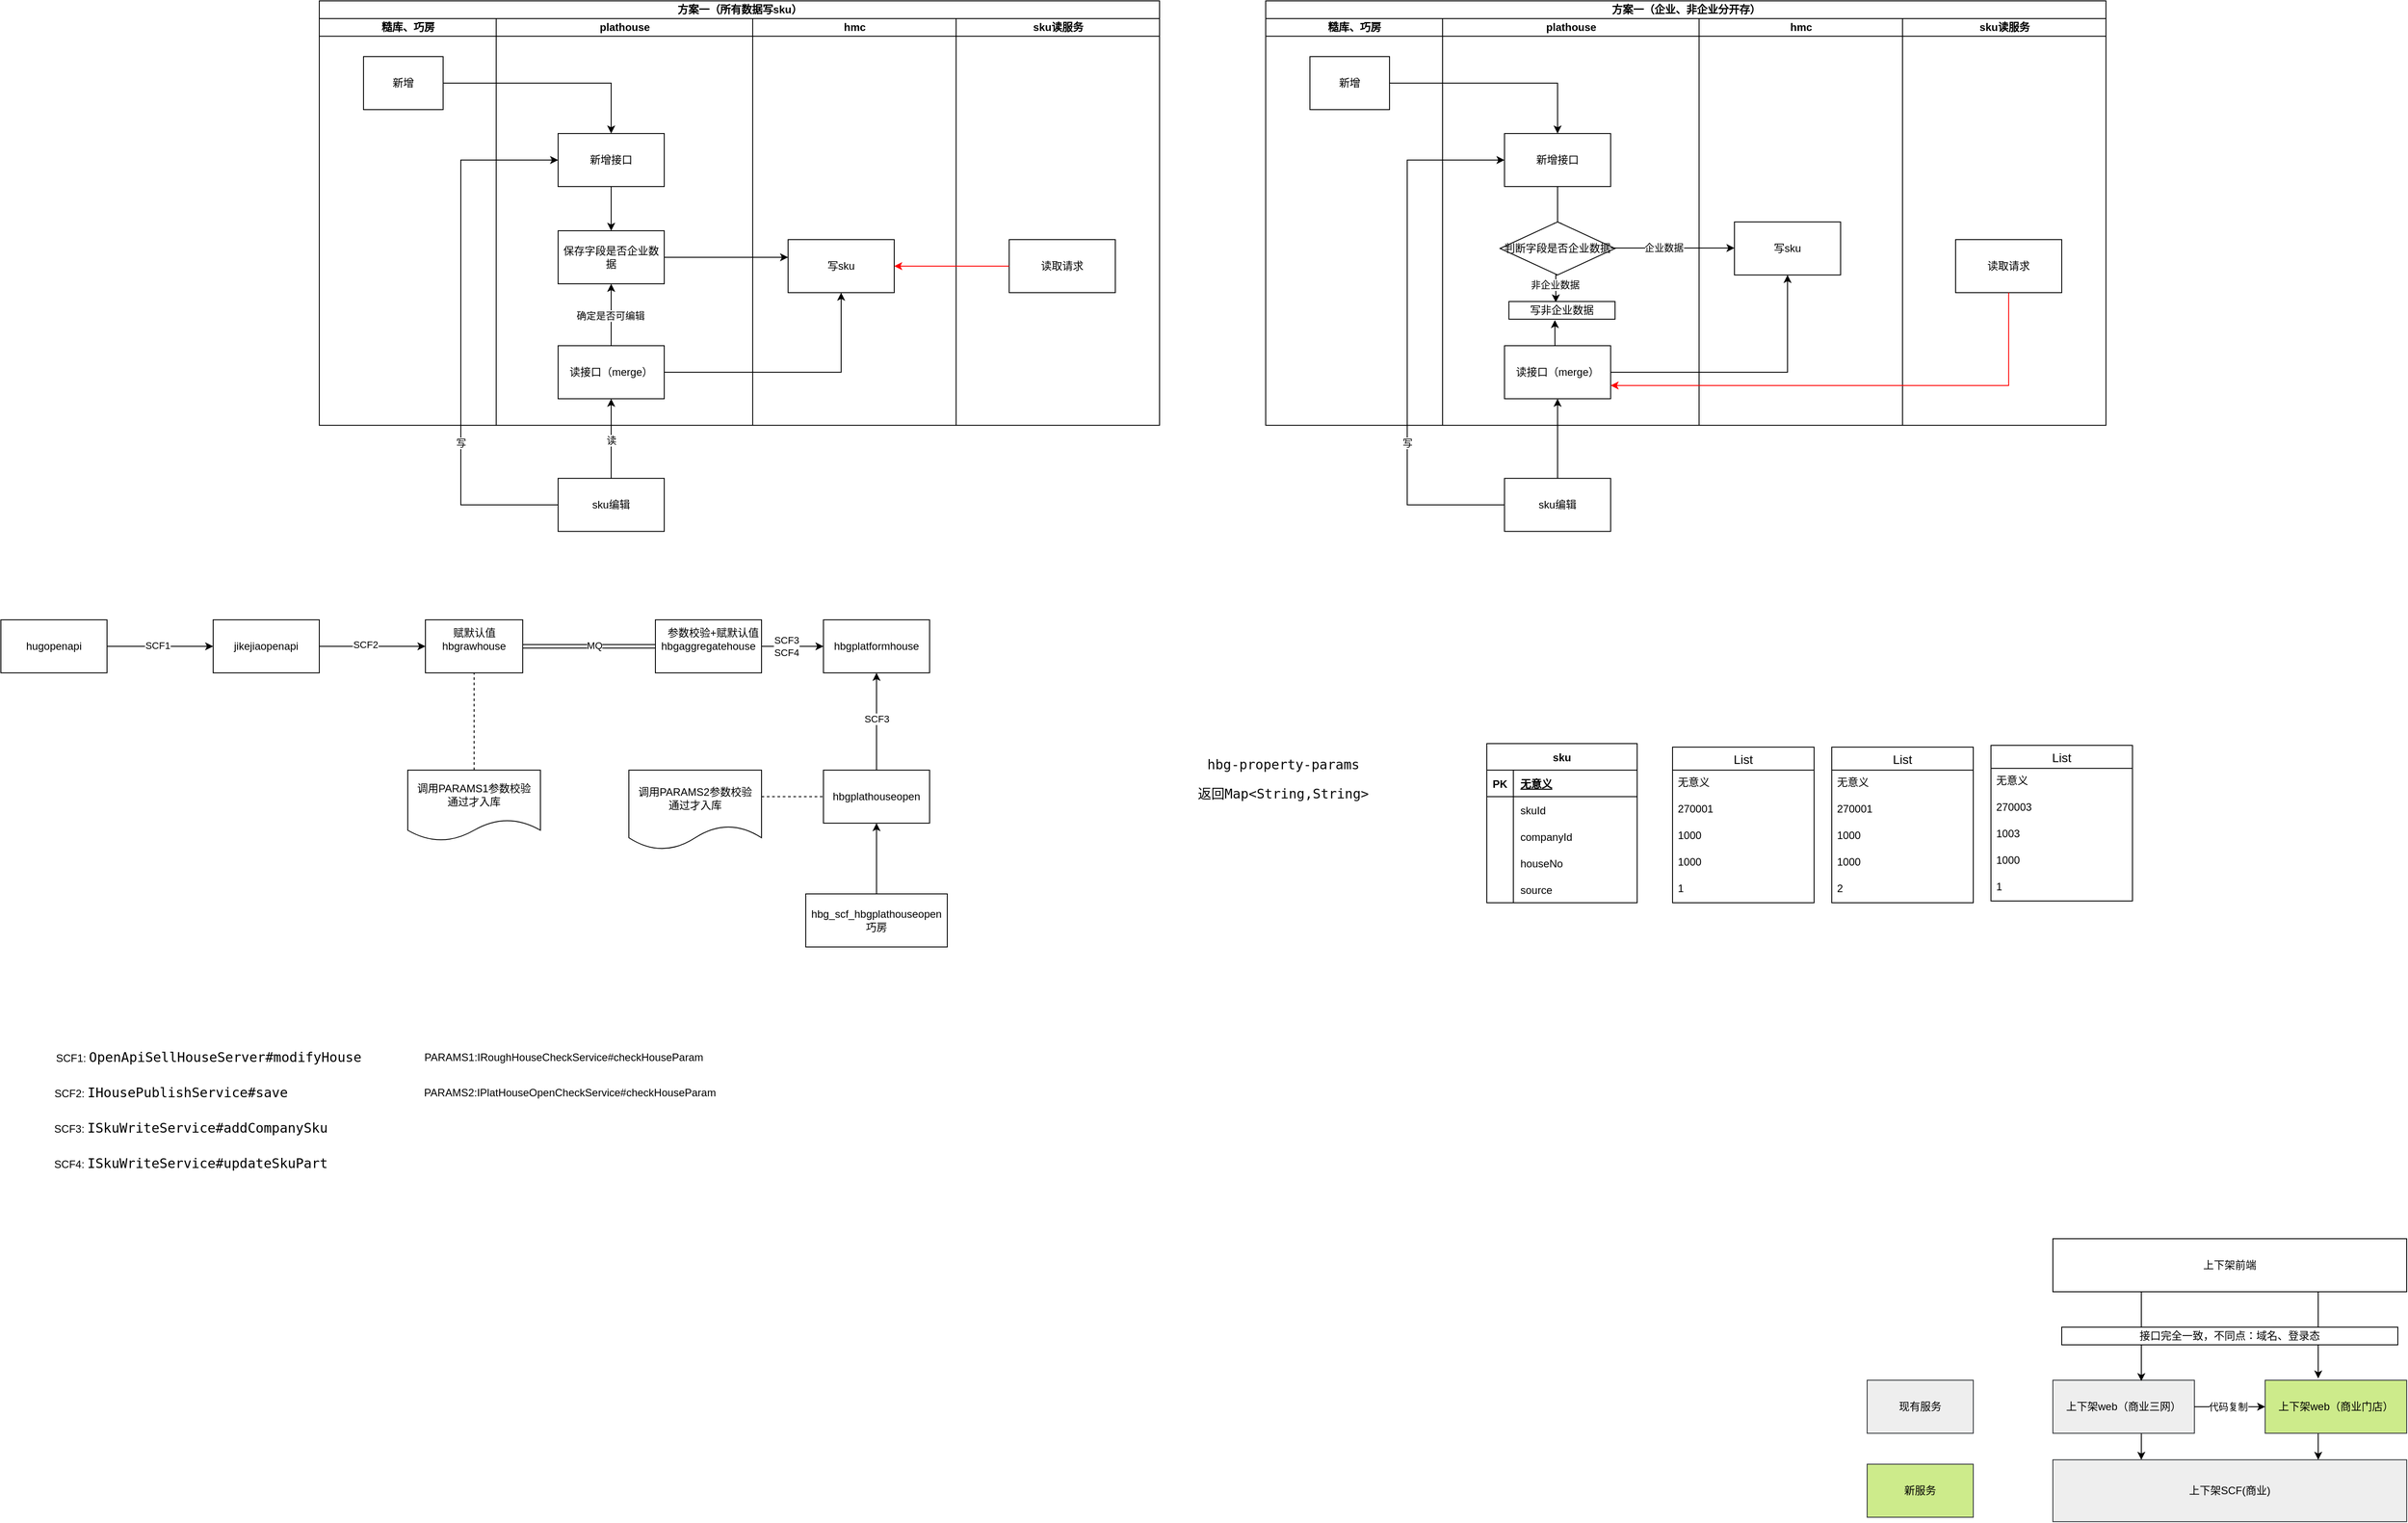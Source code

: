 <mxfile version="20.5.3" type="github">
  <diagram id="P7JamYWp7NVOv1stkI_S" name="Page-1">
    <mxGraphModel dx="1100" dy="699" grid="1" gridSize="10" guides="1" tooltips="1" connect="1" arrows="1" fold="1" page="1" pageScale="1" pageWidth="827" pageHeight="1169" math="0" shadow="0">
      <root>
        <mxCell id="0" />
        <mxCell id="1" parent="0" />
        <mxCell id="owkmpuubnjTbK1H9jRby-1" value="hbgrawhouse" style="rounded=0;whiteSpace=wrap;html=1;" vertex="1" parent="1">
          <mxGeometry x="510" y="760" width="110" height="60" as="geometry" />
        </mxCell>
        <mxCell id="owkmpuubnjTbK1H9jRby-22" value="sku" style="shape=table;startSize=30;container=1;collapsible=1;childLayout=tableLayout;fixedRows=1;rowLines=0;fontStyle=1;align=center;resizeLast=1;fontColor=#000000;" vertex="1" parent="1">
          <mxGeometry x="1710" y="900" width="170" height="180" as="geometry">
            <mxRectangle x="740" y="30" width="70" height="30" as="alternateBounds" />
          </mxGeometry>
        </mxCell>
        <mxCell id="owkmpuubnjTbK1H9jRby-23" value="" style="shape=tableRow;horizontal=0;startSize=0;swimlaneHead=0;swimlaneBody=0;fillColor=none;collapsible=0;dropTarget=0;points=[[0,0.5],[1,0.5]];portConstraint=eastwest;top=0;left=0;right=0;bottom=1;fontColor=#000000;" vertex="1" parent="owkmpuubnjTbK1H9jRby-22">
          <mxGeometry y="30" width="170" height="30" as="geometry" />
        </mxCell>
        <mxCell id="owkmpuubnjTbK1H9jRby-24" value="PK" style="shape=partialRectangle;connectable=0;fillColor=none;top=0;left=0;bottom=0;right=0;fontStyle=1;overflow=hidden;fontColor=#000000;" vertex="1" parent="owkmpuubnjTbK1H9jRby-23">
          <mxGeometry width="30" height="30" as="geometry">
            <mxRectangle width="30" height="30" as="alternateBounds" />
          </mxGeometry>
        </mxCell>
        <mxCell id="owkmpuubnjTbK1H9jRby-25" value="无意义" style="shape=partialRectangle;connectable=0;fillColor=none;top=0;left=0;bottom=0;right=0;align=left;spacingLeft=6;fontStyle=5;overflow=hidden;fontColor=#000000;" vertex="1" parent="owkmpuubnjTbK1H9jRby-23">
          <mxGeometry x="30" width="140" height="30" as="geometry">
            <mxRectangle width="140" height="30" as="alternateBounds" />
          </mxGeometry>
        </mxCell>
        <mxCell id="owkmpuubnjTbK1H9jRby-55" value="" style="shape=tableRow;horizontal=0;startSize=0;swimlaneHead=0;swimlaneBody=0;fillColor=none;collapsible=0;dropTarget=0;points=[[0,0.5],[1,0.5]];portConstraint=eastwest;top=0;left=0;right=0;bottom=0;fontColor=#000000;" vertex="1" parent="owkmpuubnjTbK1H9jRby-22">
          <mxGeometry y="60" width="170" height="30" as="geometry" />
        </mxCell>
        <mxCell id="owkmpuubnjTbK1H9jRby-56" value="" style="shape=partialRectangle;connectable=0;fillColor=none;top=0;left=0;bottom=0;right=0;editable=1;overflow=hidden;fontColor=#000000;" vertex="1" parent="owkmpuubnjTbK1H9jRby-55">
          <mxGeometry width="30" height="30" as="geometry">
            <mxRectangle width="30" height="30" as="alternateBounds" />
          </mxGeometry>
        </mxCell>
        <mxCell id="owkmpuubnjTbK1H9jRby-57" value="skuId" style="shape=partialRectangle;connectable=0;fillColor=none;top=0;left=0;bottom=0;right=0;align=left;spacingLeft=6;overflow=hidden;fontColor=#000000;" vertex="1" parent="owkmpuubnjTbK1H9jRby-55">
          <mxGeometry x="30" width="140" height="30" as="geometry">
            <mxRectangle width="140" height="30" as="alternateBounds" />
          </mxGeometry>
        </mxCell>
        <mxCell id="owkmpuubnjTbK1H9jRby-26" value="" style="shape=tableRow;horizontal=0;startSize=0;swimlaneHead=0;swimlaneBody=0;fillColor=none;collapsible=0;dropTarget=0;points=[[0,0.5],[1,0.5]];portConstraint=eastwest;top=0;left=0;right=0;bottom=0;fontColor=#000000;" vertex="1" parent="owkmpuubnjTbK1H9jRby-22">
          <mxGeometry y="90" width="170" height="30" as="geometry" />
        </mxCell>
        <mxCell id="owkmpuubnjTbK1H9jRby-27" value="" style="shape=partialRectangle;connectable=0;fillColor=none;top=0;left=0;bottom=0;right=0;editable=1;overflow=hidden;fontColor=#000000;" vertex="1" parent="owkmpuubnjTbK1H9jRby-26">
          <mxGeometry width="30" height="30" as="geometry">
            <mxRectangle width="30" height="30" as="alternateBounds" />
          </mxGeometry>
        </mxCell>
        <mxCell id="owkmpuubnjTbK1H9jRby-28" value="companyId" style="shape=partialRectangle;connectable=0;fillColor=none;top=0;left=0;bottom=0;right=0;align=left;spacingLeft=6;overflow=hidden;fontColor=#000000;" vertex="1" parent="owkmpuubnjTbK1H9jRby-26">
          <mxGeometry x="30" width="140" height="30" as="geometry">
            <mxRectangle width="140" height="30" as="alternateBounds" />
          </mxGeometry>
        </mxCell>
        <mxCell id="owkmpuubnjTbK1H9jRby-29" value="" style="shape=tableRow;horizontal=0;startSize=0;swimlaneHead=0;swimlaneBody=0;fillColor=none;collapsible=0;dropTarget=0;points=[[0,0.5],[1,0.5]];portConstraint=eastwest;top=0;left=0;right=0;bottom=0;fontColor=#000000;" vertex="1" parent="owkmpuubnjTbK1H9jRby-22">
          <mxGeometry y="120" width="170" height="30" as="geometry" />
        </mxCell>
        <mxCell id="owkmpuubnjTbK1H9jRby-30" value="" style="shape=partialRectangle;connectable=0;fillColor=none;top=0;left=0;bottom=0;right=0;editable=1;overflow=hidden;fontColor=#000000;" vertex="1" parent="owkmpuubnjTbK1H9jRby-29">
          <mxGeometry width="30" height="30" as="geometry">
            <mxRectangle width="30" height="30" as="alternateBounds" />
          </mxGeometry>
        </mxCell>
        <mxCell id="owkmpuubnjTbK1H9jRby-31" value="houseNo" style="shape=partialRectangle;connectable=0;fillColor=none;top=0;left=0;bottom=0;right=0;align=left;spacingLeft=6;overflow=hidden;fontColor=#000000;" vertex="1" parent="owkmpuubnjTbK1H9jRby-29">
          <mxGeometry x="30" width="140" height="30" as="geometry">
            <mxRectangle width="140" height="30" as="alternateBounds" />
          </mxGeometry>
        </mxCell>
        <mxCell id="owkmpuubnjTbK1H9jRby-32" value="" style="shape=tableRow;horizontal=0;startSize=0;swimlaneHead=0;swimlaneBody=0;fillColor=none;collapsible=0;dropTarget=0;points=[[0,0.5],[1,0.5]];portConstraint=eastwest;top=0;left=0;right=0;bottom=0;fontColor=#000000;" vertex="1" parent="owkmpuubnjTbK1H9jRby-22">
          <mxGeometry y="150" width="170" height="30" as="geometry" />
        </mxCell>
        <mxCell id="owkmpuubnjTbK1H9jRby-33" value="" style="shape=partialRectangle;connectable=0;fillColor=none;top=0;left=0;bottom=0;right=0;editable=1;overflow=hidden;fontColor=#000000;" vertex="1" parent="owkmpuubnjTbK1H9jRby-32">
          <mxGeometry width="30" height="30" as="geometry">
            <mxRectangle width="30" height="30" as="alternateBounds" />
          </mxGeometry>
        </mxCell>
        <mxCell id="owkmpuubnjTbK1H9jRby-34" value="source" style="shape=partialRectangle;connectable=0;fillColor=none;top=0;left=0;bottom=0;right=0;align=left;spacingLeft=6;overflow=hidden;fontColor=#000000;" vertex="1" parent="owkmpuubnjTbK1H9jRby-32">
          <mxGeometry x="30" width="140" height="30" as="geometry">
            <mxRectangle width="140" height="30" as="alternateBounds" />
          </mxGeometry>
        </mxCell>
        <mxCell id="owkmpuubnjTbK1H9jRby-35" value="List" style="swimlane;fontStyle=0;childLayout=stackLayout;horizontal=1;startSize=26;horizontalStack=0;resizeParent=1;resizeParentMax=0;resizeLast=0;collapsible=1;marginBottom=0;align=center;fontSize=14;fontColor=#000000;" vertex="1" parent="1">
          <mxGeometry x="1920" y="904" width="160" height="176" as="geometry" />
        </mxCell>
        <mxCell id="owkmpuubnjTbK1H9jRby-58" value="无意义" style="text;strokeColor=none;fillColor=none;spacingLeft=4;spacingRight=4;overflow=hidden;rotatable=0;points=[[0,0.5],[1,0.5]];portConstraint=eastwest;fontSize=12;fontColor=#000000;" vertex="1" parent="owkmpuubnjTbK1H9jRby-35">
          <mxGeometry y="26" width="160" height="30" as="geometry" />
        </mxCell>
        <mxCell id="owkmpuubnjTbK1H9jRby-36" value="270001" style="text;strokeColor=none;fillColor=none;spacingLeft=4;spacingRight=4;overflow=hidden;rotatable=0;points=[[0,0.5],[1,0.5]];portConstraint=eastwest;fontSize=12;fontColor=#000000;" vertex="1" parent="owkmpuubnjTbK1H9jRby-35">
          <mxGeometry y="56" width="160" height="30" as="geometry" />
        </mxCell>
        <mxCell id="owkmpuubnjTbK1H9jRby-37" value="1000" style="text;strokeColor=none;fillColor=none;spacingLeft=4;spacingRight=4;overflow=hidden;rotatable=0;points=[[0,0.5],[1,0.5]];portConstraint=eastwest;fontSize=12;fontColor=#000000;" vertex="1" parent="owkmpuubnjTbK1H9jRby-35">
          <mxGeometry y="86" width="160" height="30" as="geometry" />
        </mxCell>
        <mxCell id="owkmpuubnjTbK1H9jRby-38" value="1000" style="text;strokeColor=none;fillColor=none;spacingLeft=4;spacingRight=4;overflow=hidden;rotatable=0;points=[[0,0.5],[1,0.5]];portConstraint=eastwest;fontSize=12;fontColor=#000000;" vertex="1" parent="owkmpuubnjTbK1H9jRby-35">
          <mxGeometry y="116" width="160" height="30" as="geometry" />
        </mxCell>
        <mxCell id="owkmpuubnjTbK1H9jRby-45" value="1" style="text;strokeColor=none;fillColor=none;spacingLeft=4;spacingRight=4;overflow=hidden;rotatable=0;points=[[0,0.5],[1,0.5]];portConstraint=eastwest;fontSize=12;fontColor=#000000;" vertex="1" parent="owkmpuubnjTbK1H9jRby-35">
          <mxGeometry y="146" width="160" height="30" as="geometry" />
        </mxCell>
        <mxCell id="owkmpuubnjTbK1H9jRby-39" value="List" style="swimlane;fontStyle=0;childLayout=stackLayout;horizontal=1;startSize=26;horizontalStack=0;resizeParent=1;resizeParentMax=0;resizeLast=0;collapsible=1;marginBottom=0;align=center;fontSize=14;fontColor=#000000;" vertex="1" parent="1">
          <mxGeometry x="2100" y="904" width="160" height="176" as="geometry" />
        </mxCell>
        <mxCell id="owkmpuubnjTbK1H9jRby-59" value="无意义" style="text;strokeColor=none;fillColor=none;spacingLeft=4;spacingRight=4;overflow=hidden;rotatable=0;points=[[0,0.5],[1,0.5]];portConstraint=eastwest;fontSize=12;fontColor=#000000;" vertex="1" parent="owkmpuubnjTbK1H9jRby-39">
          <mxGeometry y="26" width="160" height="30" as="geometry" />
        </mxCell>
        <mxCell id="owkmpuubnjTbK1H9jRby-40" value="270001" style="text;strokeColor=none;fillColor=none;spacingLeft=4;spacingRight=4;overflow=hidden;rotatable=0;points=[[0,0.5],[1,0.5]];portConstraint=eastwest;fontSize=12;fontColor=#000000;" vertex="1" parent="owkmpuubnjTbK1H9jRby-39">
          <mxGeometry y="56" width="160" height="30" as="geometry" />
        </mxCell>
        <mxCell id="owkmpuubnjTbK1H9jRby-41" value="1000" style="text;strokeColor=none;fillColor=none;spacingLeft=4;spacingRight=4;overflow=hidden;rotatable=0;points=[[0,0.5],[1,0.5]];portConstraint=eastwest;fontSize=12;fontColor=#000000;" vertex="1" parent="owkmpuubnjTbK1H9jRby-39">
          <mxGeometry y="86" width="160" height="30" as="geometry" />
        </mxCell>
        <mxCell id="owkmpuubnjTbK1H9jRby-42" value="1000" style="text;strokeColor=none;fillColor=none;spacingLeft=4;spacingRight=4;overflow=hidden;rotatable=0;points=[[0,0.5],[1,0.5]];portConstraint=eastwest;fontSize=12;fontColor=#000000;" vertex="1" parent="owkmpuubnjTbK1H9jRby-39">
          <mxGeometry y="116" width="160" height="30" as="geometry" />
        </mxCell>
        <mxCell id="owkmpuubnjTbK1H9jRby-46" value="2" style="text;strokeColor=none;fillColor=none;spacingLeft=4;spacingRight=4;overflow=hidden;rotatable=0;points=[[0,0.5],[1,0.5]];portConstraint=eastwest;fontSize=12;fontColor=#000000;" vertex="1" parent="owkmpuubnjTbK1H9jRby-39">
          <mxGeometry y="146" width="160" height="30" as="geometry" />
        </mxCell>
        <mxCell id="owkmpuubnjTbK1H9jRby-47" value="List" style="swimlane;fontStyle=0;childLayout=stackLayout;horizontal=1;startSize=26;horizontalStack=0;resizeParent=1;resizeParentMax=0;resizeLast=0;collapsible=1;marginBottom=0;align=center;fontSize=14;fontColor=#000000;" vertex="1" parent="1">
          <mxGeometry x="2280" y="902" width="160" height="176" as="geometry" />
        </mxCell>
        <mxCell id="owkmpuubnjTbK1H9jRby-60" value="无意义" style="text;strokeColor=none;fillColor=none;spacingLeft=4;spacingRight=4;overflow=hidden;rotatable=0;points=[[0,0.5],[1,0.5]];portConstraint=eastwest;fontSize=12;fontColor=#000000;" vertex="1" parent="owkmpuubnjTbK1H9jRby-47">
          <mxGeometry y="26" width="160" height="30" as="geometry" />
        </mxCell>
        <mxCell id="owkmpuubnjTbK1H9jRby-48" value="270003" style="text;strokeColor=none;fillColor=none;spacingLeft=4;spacingRight=4;overflow=hidden;rotatable=0;points=[[0,0.5],[1,0.5]];portConstraint=eastwest;fontSize=12;fontColor=#000000;" vertex="1" parent="owkmpuubnjTbK1H9jRby-47">
          <mxGeometry y="56" width="160" height="30" as="geometry" />
        </mxCell>
        <mxCell id="owkmpuubnjTbK1H9jRby-49" value="1003" style="text;strokeColor=none;fillColor=none;spacingLeft=4;spacingRight=4;overflow=hidden;rotatable=0;points=[[0,0.5],[1,0.5]];portConstraint=eastwest;fontSize=12;fontColor=#000000;" vertex="1" parent="owkmpuubnjTbK1H9jRby-47">
          <mxGeometry y="86" width="160" height="30" as="geometry" />
        </mxCell>
        <mxCell id="owkmpuubnjTbK1H9jRby-50" value="1000" style="text;strokeColor=none;fillColor=none;spacingLeft=4;spacingRight=4;overflow=hidden;rotatable=0;points=[[0,0.5],[1,0.5]];portConstraint=eastwest;fontSize=12;fontColor=#000000;" vertex="1" parent="owkmpuubnjTbK1H9jRby-47">
          <mxGeometry y="116" width="160" height="30" as="geometry" />
        </mxCell>
        <mxCell id="owkmpuubnjTbK1H9jRby-51" value="1" style="text;strokeColor=none;fillColor=none;spacingLeft=4;spacingRight=4;overflow=hidden;rotatable=0;points=[[0,0.5],[1,0.5]];portConstraint=eastwest;fontSize=12;fontColor=#000000;" vertex="1" parent="owkmpuubnjTbK1H9jRby-47">
          <mxGeometry y="146" width="160" height="30" as="geometry" />
        </mxCell>
        <mxCell id="owkmpuubnjTbK1H9jRby-66" value="&lt;pre style=&quot;background-color:#ffffff;color:#080808;font-family:&#39;JetBrains Mono&#39;,monospace;font-size:11.3pt;&quot;&gt;hbg-property-params&lt;/pre&gt;&lt;pre style=&quot;background-color:#ffffff;color:#080808;font-family:&#39;JetBrains Mono&#39;,monospace;font-size:11.3pt;&quot;&gt;返回Map&amp;lt;String,String&amp;gt;&lt;/pre&gt;" style="text;html=1;strokeColor=none;fillColor=none;align=center;verticalAlign=middle;whiteSpace=wrap;rounded=0;fontColor=#000000;" vertex="1" parent="1">
          <mxGeometry x="1330" y="790" width="300" height="300" as="geometry" />
        </mxCell>
        <mxCell id="owkmpuubnjTbK1H9jRby-71" value="SCF1: &lt;font face=&quot;JetBrains Mono, monospace&quot;&gt;&lt;span style=&quot;font-size: 15.067px;&quot;&gt;OpenApiSellHouseServer#modifyHouse&lt;/span&gt;&lt;/font&gt;" style="text;html=1;strokeColor=none;fillColor=none;align=center;verticalAlign=middle;whiteSpace=wrap;rounded=0;fontColor=#000000;" vertex="1" parent="1">
          <mxGeometry x="80" y="1240" width="370" height="30" as="geometry" />
        </mxCell>
        <mxCell id="owkmpuubnjTbK1H9jRby-74" style="edgeStyle=orthogonalEdgeStyle;rounded=0;orthogonalLoop=1;jettySize=auto;html=1;entryX=0;entryY=0.5;entryDx=0;entryDy=0;fontColor=#000000;" edge="1" parent="1" source="owkmpuubnjTbK1H9jRby-72" target="owkmpuubnjTbK1H9jRby-73">
          <mxGeometry relative="1" as="geometry" />
        </mxCell>
        <mxCell id="owkmpuubnjTbK1H9jRby-76" value="SCF1" style="edgeLabel;html=1;align=center;verticalAlign=middle;resizable=0;points=[];fontColor=#000000;" vertex="1" connectable="0" parent="owkmpuubnjTbK1H9jRby-74">
          <mxGeometry x="-0.05" y="1" relative="1" as="geometry">
            <mxPoint as="offset" />
          </mxGeometry>
        </mxCell>
        <mxCell id="owkmpuubnjTbK1H9jRby-72" value="&lt;div style=&quot;text-align: left;&quot;&gt;hugopenapi&lt;br&gt;&lt;/div&gt;" style="rounded=0;whiteSpace=wrap;html=1;fontColor=#000000;" vertex="1" parent="1">
          <mxGeometry x="30" y="760" width="120" height="60" as="geometry" />
        </mxCell>
        <mxCell id="owkmpuubnjTbK1H9jRby-75" style="edgeStyle=orthogonalEdgeStyle;rounded=0;orthogonalLoop=1;jettySize=auto;html=1;fontColor=#000000;" edge="1" parent="1" source="owkmpuubnjTbK1H9jRby-73" target="owkmpuubnjTbK1H9jRby-1">
          <mxGeometry relative="1" as="geometry" />
        </mxCell>
        <mxCell id="owkmpuubnjTbK1H9jRby-77" value="SCF2" style="edgeLabel;html=1;align=center;verticalAlign=middle;resizable=0;points=[];fontColor=#000000;" vertex="1" connectable="0" parent="owkmpuubnjTbK1H9jRby-75">
          <mxGeometry x="-0.133" y="2" relative="1" as="geometry">
            <mxPoint as="offset" />
          </mxGeometry>
        </mxCell>
        <mxCell id="owkmpuubnjTbK1H9jRby-73" value="jikejiaopenapi" style="rounded=0;whiteSpace=wrap;html=1;fontColor=#000000;" vertex="1" parent="1">
          <mxGeometry x="270" y="760" width="120" height="60" as="geometry" />
        </mxCell>
        <mxCell id="owkmpuubnjTbK1H9jRby-78" value="SCF2:&amp;nbsp;&lt;span style=&quot;background-color: rgb(255, 255, 255); font-family: &amp;quot;JetBrains Mono&amp;quot;, monospace; font-size: 11.3pt;&quot;&gt;IHousePublishService#&lt;/span&gt;&lt;font face=&quot;JetBrains Mono, monospace&quot;&gt;&lt;span style=&quot;font-size: 15.067px;&quot;&gt;save&lt;/span&gt;&lt;/font&gt;" style="text;html=1;strokeColor=none;fillColor=none;align=center;verticalAlign=middle;whiteSpace=wrap;rounded=0;fontColor=#000000;" vertex="1" parent="1">
          <mxGeometry x="60" y="1280" width="325" height="30" as="geometry" />
        </mxCell>
        <mxCell id="owkmpuubnjTbK1H9jRby-79" value="hbgplatformhouse" style="rounded=0;whiteSpace=wrap;html=1;fontColor=#000000;" vertex="1" parent="1">
          <mxGeometry x="960" y="760" width="120" height="60" as="geometry" />
        </mxCell>
        <mxCell id="owkmpuubnjTbK1H9jRby-89" style="edgeStyle=orthogonalEdgeStyle;rounded=0;orthogonalLoop=1;jettySize=auto;html=1;entryX=0;entryY=0.5;entryDx=0;entryDy=0;fontColor=#000000;" edge="1" parent="1" source="owkmpuubnjTbK1H9jRby-80" target="owkmpuubnjTbK1H9jRby-79">
          <mxGeometry relative="1" as="geometry" />
        </mxCell>
        <mxCell id="owkmpuubnjTbK1H9jRby-248" value="SCF3&lt;br&gt;SCF4" style="edgeLabel;html=1;align=center;verticalAlign=middle;resizable=0;points=[];fontColor=#000000;" vertex="1" connectable="0" parent="owkmpuubnjTbK1H9jRby-89">
          <mxGeometry x="-0.193" relative="1" as="geometry">
            <mxPoint as="offset" />
          </mxGeometry>
        </mxCell>
        <mxCell id="owkmpuubnjTbK1H9jRby-80" value="hbgaggregatehouse" style="rounded=0;whiteSpace=wrap;html=1;fontColor=#000000;" vertex="1" parent="1">
          <mxGeometry x="770" y="760" width="120" height="60" as="geometry" />
        </mxCell>
        <mxCell id="owkmpuubnjTbK1H9jRby-81" value="PARAMS1:IRoughHouseCheckService#checkHouseParam" style="text;html=1;strokeColor=none;fillColor=none;align=center;verticalAlign=middle;whiteSpace=wrap;rounded=0;fontColor=#000000;" vertex="1" parent="1">
          <mxGeometry x="443" y="1240" width="447" height="30" as="geometry" />
        </mxCell>
        <mxCell id="owkmpuubnjTbK1H9jRby-84" value="调用PARAMS1参数校验&lt;br&gt;通过才入库" style="shape=document;whiteSpace=wrap;html=1;boundedLbl=1;fontColor=#000000;" vertex="1" parent="1">
          <mxGeometry x="490" y="930" width="150" height="80" as="geometry" />
        </mxCell>
        <mxCell id="owkmpuubnjTbK1H9jRby-86" value="" style="endArrow=none;dashed=1;html=1;rounded=0;fontColor=#000000;exitX=0.5;exitY=0;exitDx=0;exitDy=0;entryX=0.5;entryY=1;entryDx=0;entryDy=0;" edge="1" parent="1" source="owkmpuubnjTbK1H9jRby-84" target="owkmpuubnjTbK1H9jRby-1">
          <mxGeometry width="50" height="50" relative="1" as="geometry">
            <mxPoint x="580" y="910" as="sourcePoint" />
            <mxPoint x="630" y="860" as="targetPoint" />
          </mxGeometry>
        </mxCell>
        <mxCell id="owkmpuubnjTbK1H9jRby-88" value="" style="shape=link;html=1;rounded=0;fontColor=#000000;width=4;exitX=1;exitY=0.5;exitDx=0;exitDy=0;entryX=0;entryY=0.5;entryDx=0;entryDy=0;" edge="1" parent="1" source="owkmpuubnjTbK1H9jRby-1" target="owkmpuubnjTbK1H9jRby-80">
          <mxGeometry width="100" relative="1" as="geometry">
            <mxPoint x="638" y="789.5" as="sourcePoint" />
            <mxPoint x="738" y="789.5" as="targetPoint" />
          </mxGeometry>
        </mxCell>
        <mxCell id="owkmpuubnjTbK1H9jRby-90" value="MQ" style="edgeLabel;html=1;align=center;verticalAlign=middle;resizable=0;points=[];fontColor=#000000;" vertex="1" connectable="0" parent="owkmpuubnjTbK1H9jRby-88">
          <mxGeometry x="0.08" y="2" relative="1" as="geometry">
            <mxPoint y="1" as="offset" />
          </mxGeometry>
        </mxCell>
        <mxCell id="owkmpuubnjTbK1H9jRby-91" value="赋默认值" style="text;html=1;align=center;verticalAlign=middle;resizable=0;points=[];autosize=1;strokeColor=none;fillColor=none;fontColor=#000000;" vertex="1" parent="1">
          <mxGeometry x="530" y="760" width="70" height="30" as="geometry" />
        </mxCell>
        <mxCell id="owkmpuubnjTbK1H9jRby-92" value="参数校验+赋默认值" style="text;html=1;align=center;verticalAlign=middle;resizable=0;points=[];autosize=1;strokeColor=none;fillColor=none;fontColor=#000000;" vertex="1" parent="1">
          <mxGeometry x="770" y="760" width="130" height="30" as="geometry" />
        </mxCell>
        <mxCell id="owkmpuubnjTbK1H9jRby-96" style="edgeStyle=orthogonalEdgeStyle;rounded=0;orthogonalLoop=1;jettySize=auto;html=1;exitX=0.5;exitY=0;exitDx=0;exitDy=0;entryX=0.5;entryY=1;entryDx=0;entryDy=0;fontColor=#000000;" edge="1" parent="1" source="owkmpuubnjTbK1H9jRby-93" target="owkmpuubnjTbK1H9jRby-79">
          <mxGeometry relative="1" as="geometry" />
        </mxCell>
        <mxCell id="owkmpuubnjTbK1H9jRby-101" value="SCF3" style="edgeLabel;html=1;align=center;verticalAlign=middle;resizable=0;points=[];fontColor=#000000;" vertex="1" connectable="0" parent="owkmpuubnjTbK1H9jRby-96">
          <mxGeometry x="0.054" relative="1" as="geometry">
            <mxPoint as="offset" />
          </mxGeometry>
        </mxCell>
        <mxCell id="owkmpuubnjTbK1H9jRby-93" value="hbgplathouseopen" style="rounded=0;whiteSpace=wrap;html=1;fontColor=#000000;" vertex="1" parent="1">
          <mxGeometry x="960" y="930" width="120" height="60" as="geometry" />
        </mxCell>
        <mxCell id="owkmpuubnjTbK1H9jRby-95" style="edgeStyle=orthogonalEdgeStyle;rounded=0;orthogonalLoop=1;jettySize=auto;html=1;exitX=0.5;exitY=0;exitDx=0;exitDy=0;entryX=0.5;entryY=1;entryDx=0;entryDy=0;fontColor=#000000;" edge="1" parent="1" source="owkmpuubnjTbK1H9jRby-94" target="owkmpuubnjTbK1H9jRby-93">
          <mxGeometry relative="1" as="geometry" />
        </mxCell>
        <mxCell id="owkmpuubnjTbK1H9jRby-94" value="hbg_scf_hbgplathouseopen巧房" style="rounded=0;whiteSpace=wrap;html=1;fontColor=#000000;" vertex="1" parent="1">
          <mxGeometry x="940" y="1070" width="160" height="60" as="geometry" />
        </mxCell>
        <mxCell id="owkmpuubnjTbK1H9jRby-99" value="调用PARAMS2参数校验&lt;br&gt;通过才入库" style="shape=document;whiteSpace=wrap;html=1;boundedLbl=1;fontColor=#000000;" vertex="1" parent="1">
          <mxGeometry x="740" y="930" width="150" height="90" as="geometry" />
        </mxCell>
        <mxCell id="owkmpuubnjTbK1H9jRby-100" value="PARAMS2:IPlatHouseOpenCheckService#checkHouseParam" style="text;html=1;strokeColor=none;fillColor=none;align=center;verticalAlign=middle;whiteSpace=wrap;rounded=0;fontColor=#000000;" vertex="1" parent="1">
          <mxGeometry x="450" y="1280" width="447" height="30" as="geometry" />
        </mxCell>
        <mxCell id="owkmpuubnjTbK1H9jRby-102" value="" style="endArrow=none;dashed=1;html=1;rounded=0;fontColor=#000000;entryX=0;entryY=0.5;entryDx=0;entryDy=0;" edge="1" parent="1" target="owkmpuubnjTbK1H9jRby-93">
          <mxGeometry width="50" height="50" relative="1" as="geometry">
            <mxPoint x="890" y="960" as="sourcePoint" />
            <mxPoint x="1090" y="990" as="targetPoint" />
          </mxGeometry>
        </mxCell>
        <mxCell id="owkmpuubnjTbK1H9jRby-103" value="SCF3:&amp;nbsp;&lt;span style=&quot;background-color: rgb(255, 255, 255);&quot;&gt;&lt;font face=&quot;JetBrains Mono, monospace&quot;&gt;&lt;span style=&quot;font-size: 15.067px;&quot;&gt;ISkuWriteService&lt;/span&gt;&lt;span style=&quot;font-size: 11.3pt;&quot;&gt;#&lt;/span&gt;&lt;/font&gt;&lt;/span&gt;&lt;font face=&quot;JetBrains Mono, monospace&quot;&gt;&lt;span style=&quot;font-size: 15.067px;&quot;&gt;addCompanySku&lt;/span&gt;&lt;/font&gt;" style="text;html=1;strokeColor=none;fillColor=none;align=center;verticalAlign=middle;whiteSpace=wrap;rounded=0;fontColor=#000000;" vertex="1" parent="1">
          <mxGeometry x="80" y="1320" width="330" height="30" as="geometry" />
        </mxCell>
        <mxCell id="owkmpuubnjTbK1H9jRby-104" value="方案一（所有数据写sku）" style="swimlane;childLayout=stackLayout;resizeParent=1;resizeParentMax=0;startSize=20;html=1;fontColor=#000000;" vertex="1" parent="1">
          <mxGeometry x="390" y="60" width="950" height="480" as="geometry" />
        </mxCell>
        <mxCell id="owkmpuubnjTbK1H9jRby-105" value="糙库、巧房" style="swimlane;startSize=20;html=1;fontColor=#000000;" vertex="1" parent="owkmpuubnjTbK1H9jRby-104">
          <mxGeometry y="20" width="200" height="460" as="geometry" />
        </mxCell>
        <mxCell id="owkmpuubnjTbK1H9jRby-123" value="新增" style="rounded=0;whiteSpace=wrap;html=1;fontColor=#000000;" vertex="1" parent="owkmpuubnjTbK1H9jRby-105">
          <mxGeometry x="50" y="43" width="90" height="60" as="geometry" />
        </mxCell>
        <mxCell id="owkmpuubnjTbK1H9jRby-106" value="plathouse" style="swimlane;startSize=20;html=1;fontColor=#000000;" vertex="1" parent="owkmpuubnjTbK1H9jRby-104">
          <mxGeometry x="200" y="20" width="290" height="460" as="geometry" />
        </mxCell>
        <mxCell id="owkmpuubnjTbK1H9jRby-129" style="edgeStyle=orthogonalEdgeStyle;rounded=0;orthogonalLoop=1;jettySize=auto;html=1;exitX=0.5;exitY=1;exitDx=0;exitDy=0;entryX=0.5;entryY=0;entryDx=0;entryDy=0;fontColor=#000000;" edge="1" parent="owkmpuubnjTbK1H9jRby-106" source="owkmpuubnjTbK1H9jRby-120" target="owkmpuubnjTbK1H9jRby-128">
          <mxGeometry relative="1" as="geometry" />
        </mxCell>
        <mxCell id="owkmpuubnjTbK1H9jRby-120" value="新增接口" style="rounded=0;whiteSpace=wrap;html=1;fontColor=#000000;" vertex="1" parent="owkmpuubnjTbK1H9jRby-106">
          <mxGeometry x="70" y="130" width="120" height="60" as="geometry" />
        </mxCell>
        <mxCell id="owkmpuubnjTbK1H9jRby-128" value="保存字段是否企业数据" style="rounded=0;whiteSpace=wrap;html=1;fontColor=#000000;" vertex="1" parent="owkmpuubnjTbK1H9jRby-106">
          <mxGeometry x="70" y="240" width="120" height="60" as="geometry" />
        </mxCell>
        <mxCell id="owkmpuubnjTbK1H9jRby-151" style="edgeStyle=orthogonalEdgeStyle;rounded=0;orthogonalLoop=1;jettySize=auto;html=1;entryX=0.5;entryY=1;entryDx=0;entryDy=0;fontColor=#000000;" edge="1" parent="owkmpuubnjTbK1H9jRby-106" source="owkmpuubnjTbK1H9jRby-149" target="owkmpuubnjTbK1H9jRby-128">
          <mxGeometry relative="1" as="geometry" />
        </mxCell>
        <mxCell id="owkmpuubnjTbK1H9jRby-153" value="确定是否可编辑" style="edgeLabel;html=1;align=center;verticalAlign=middle;resizable=0;points=[];fontColor=#000000;" vertex="1" connectable="0" parent="owkmpuubnjTbK1H9jRby-151">
          <mxGeometry x="-0.033" y="1" relative="1" as="geometry">
            <mxPoint as="offset" />
          </mxGeometry>
        </mxCell>
        <mxCell id="owkmpuubnjTbK1H9jRby-149" value="读接口（merge）" style="rounded=0;whiteSpace=wrap;html=1;fontColor=#000000;" vertex="1" parent="owkmpuubnjTbK1H9jRby-106">
          <mxGeometry x="70" y="370" width="120" height="60" as="geometry" />
        </mxCell>
        <mxCell id="owkmpuubnjTbK1H9jRby-107" value="hmc" style="swimlane;startSize=20;html=1;fontColor=#000000;" vertex="1" parent="owkmpuubnjTbK1H9jRby-104">
          <mxGeometry x="490" y="20" width="230" height="460" as="geometry">
            <mxRectangle x="240" y="20" width="40" height="460" as="alternateBounds" />
          </mxGeometry>
        </mxCell>
        <mxCell id="owkmpuubnjTbK1H9jRby-127" value="写sku" style="rounded=0;whiteSpace=wrap;html=1;fontColor=#000000;" vertex="1" parent="owkmpuubnjTbK1H9jRby-107">
          <mxGeometry x="40" y="250" width="120" height="60" as="geometry" />
        </mxCell>
        <mxCell id="owkmpuubnjTbK1H9jRby-132" value="sku读服务" style="swimlane;startSize=20;html=1;fontColor=#000000;" vertex="1" parent="owkmpuubnjTbK1H9jRby-104">
          <mxGeometry x="720" y="20" width="230" height="460" as="geometry">
            <mxRectangle x="240" y="20" width="40" height="460" as="alternateBounds" />
          </mxGeometry>
        </mxCell>
        <mxCell id="owkmpuubnjTbK1H9jRby-131" value="读取请求" style="rounded=0;whiteSpace=wrap;html=1;fontColor=#000000;" vertex="1" parent="owkmpuubnjTbK1H9jRby-132">
          <mxGeometry x="60" y="250" width="120" height="60" as="geometry" />
        </mxCell>
        <mxCell id="owkmpuubnjTbK1H9jRby-124" style="edgeStyle=orthogonalEdgeStyle;rounded=0;orthogonalLoop=1;jettySize=auto;html=1;entryX=0.5;entryY=0;entryDx=0;entryDy=0;fontColor=#000000;" edge="1" parent="owkmpuubnjTbK1H9jRby-104" source="owkmpuubnjTbK1H9jRby-123" target="owkmpuubnjTbK1H9jRby-120">
          <mxGeometry relative="1" as="geometry" />
        </mxCell>
        <mxCell id="owkmpuubnjTbK1H9jRby-130" style="edgeStyle=orthogonalEdgeStyle;rounded=0;orthogonalLoop=1;jettySize=auto;html=1;exitX=1;exitY=0.5;exitDx=0;exitDy=0;fontColor=#000000;" edge="1" parent="owkmpuubnjTbK1H9jRby-104" source="owkmpuubnjTbK1H9jRby-128">
          <mxGeometry relative="1" as="geometry">
            <mxPoint x="530" y="290" as="targetPoint" />
          </mxGeometry>
        </mxCell>
        <mxCell id="owkmpuubnjTbK1H9jRby-133" style="edgeStyle=orthogonalEdgeStyle;rounded=0;orthogonalLoop=1;jettySize=auto;html=1;entryX=1;entryY=0.5;entryDx=0;entryDy=0;fontColor=#000000;strokeColor=#FF0000;" edge="1" parent="owkmpuubnjTbK1H9jRby-104" source="owkmpuubnjTbK1H9jRby-131" target="owkmpuubnjTbK1H9jRby-127">
          <mxGeometry relative="1" as="geometry" />
        </mxCell>
        <mxCell id="owkmpuubnjTbK1H9jRby-152" style="edgeStyle=orthogonalEdgeStyle;rounded=0;orthogonalLoop=1;jettySize=auto;html=1;entryX=0.5;entryY=1;entryDx=0;entryDy=0;fontColor=#000000;" edge="1" parent="owkmpuubnjTbK1H9jRby-104" source="owkmpuubnjTbK1H9jRby-149" target="owkmpuubnjTbK1H9jRby-127">
          <mxGeometry relative="1" as="geometry" />
        </mxCell>
        <mxCell id="owkmpuubnjTbK1H9jRby-116" value="" style="text;strokeColor=none;fillColor=none;align=left;verticalAlign=middle;spacingTop=-1;spacingLeft=4;spacingRight=4;rotatable=0;labelPosition=right;points=[];portConstraint=eastwest;fontColor=#000000;" vertex="1" parent="1">
          <mxGeometry x="380" y="340" width="20" height="14" as="geometry" />
        </mxCell>
        <mxCell id="owkmpuubnjTbK1H9jRby-150" style="edgeStyle=orthogonalEdgeStyle;rounded=0;orthogonalLoop=1;jettySize=auto;html=1;entryX=0.5;entryY=1;entryDx=0;entryDy=0;fontColor=#000000;" edge="1" parent="1" source="owkmpuubnjTbK1H9jRby-134" target="owkmpuubnjTbK1H9jRby-149">
          <mxGeometry relative="1" as="geometry" />
        </mxCell>
        <mxCell id="owkmpuubnjTbK1H9jRby-196" value="读" style="edgeLabel;html=1;align=center;verticalAlign=middle;resizable=0;points=[];fontColor=#000000;" vertex="1" connectable="0" parent="owkmpuubnjTbK1H9jRby-150">
          <mxGeometry x="-0.044" relative="1" as="geometry">
            <mxPoint as="offset" />
          </mxGeometry>
        </mxCell>
        <mxCell id="owkmpuubnjTbK1H9jRby-197" style="edgeStyle=orthogonalEdgeStyle;rounded=0;orthogonalLoop=1;jettySize=auto;html=1;entryX=0;entryY=0.5;entryDx=0;entryDy=0;fontColor=#000000;" edge="1" parent="1" source="owkmpuubnjTbK1H9jRby-134" target="owkmpuubnjTbK1H9jRby-120">
          <mxGeometry relative="1" as="geometry">
            <Array as="points">
              <mxPoint x="550" y="630" />
              <mxPoint x="550" y="240" />
            </Array>
          </mxGeometry>
        </mxCell>
        <mxCell id="owkmpuubnjTbK1H9jRby-199" value="写" style="edgeLabel;html=1;align=center;verticalAlign=middle;resizable=0;points=[];fontColor=#000000;" vertex="1" connectable="0" parent="owkmpuubnjTbK1H9jRby-197">
          <mxGeometry x="-0.416" y="-1" relative="1" as="geometry">
            <mxPoint x="-1" y="-2" as="offset" />
          </mxGeometry>
        </mxCell>
        <mxCell id="owkmpuubnjTbK1H9jRby-134" value="sku编辑" style="rounded=0;whiteSpace=wrap;html=1;fontColor=#000000;" vertex="1" parent="1">
          <mxGeometry x="660" y="600" width="120" height="60" as="geometry" />
        </mxCell>
        <mxCell id="owkmpuubnjTbK1H9jRby-200" value="方案一（企业、非企业分开存）" style="swimlane;childLayout=stackLayout;resizeParent=1;resizeParentMax=0;startSize=20;html=1;fontColor=#000000;" vertex="1" parent="1">
          <mxGeometry x="1460" y="60" width="950" height="480" as="geometry" />
        </mxCell>
        <mxCell id="owkmpuubnjTbK1H9jRby-201" value="糙库、巧房" style="swimlane;startSize=20;html=1;fontColor=#000000;" vertex="1" parent="owkmpuubnjTbK1H9jRby-200">
          <mxGeometry y="20" width="200" height="460" as="geometry" />
        </mxCell>
        <mxCell id="owkmpuubnjTbK1H9jRby-202" value="新增" style="rounded=0;whiteSpace=wrap;html=1;fontColor=#000000;" vertex="1" parent="owkmpuubnjTbK1H9jRby-201">
          <mxGeometry x="50" y="43" width="90" height="60" as="geometry" />
        </mxCell>
        <mxCell id="owkmpuubnjTbK1H9jRby-225" style="edgeStyle=orthogonalEdgeStyle;rounded=0;orthogonalLoop=1;jettySize=auto;html=1;entryX=0;entryY=0.5;entryDx=0;entryDy=0;fontColor=#000000;" edge="1" parent="owkmpuubnjTbK1H9jRby-201">
          <mxGeometry relative="1" as="geometry">
            <mxPoint x="270" y="550" as="sourcePoint" />
            <mxPoint x="270" y="160" as="targetPoint" />
            <Array as="points">
              <mxPoint x="160" y="550" />
              <mxPoint x="160" y="160" />
            </Array>
          </mxGeometry>
        </mxCell>
        <mxCell id="owkmpuubnjTbK1H9jRby-226" value="写" style="edgeLabel;html=1;align=center;verticalAlign=middle;resizable=0;points=[];fontColor=#000000;" vertex="1" connectable="0" parent="owkmpuubnjTbK1H9jRby-225">
          <mxGeometry x="-0.416" y="-1" relative="1" as="geometry">
            <mxPoint x="-1" y="-2" as="offset" />
          </mxGeometry>
        </mxCell>
        <mxCell id="owkmpuubnjTbK1H9jRby-203" value="plathouse" style="swimlane;startSize=20;html=1;fontColor=#000000;" vertex="1" parent="owkmpuubnjTbK1H9jRby-200">
          <mxGeometry x="200" y="20" width="290" height="460" as="geometry" />
        </mxCell>
        <mxCell id="owkmpuubnjTbK1H9jRby-204" style="edgeStyle=orthogonalEdgeStyle;rounded=0;orthogonalLoop=1;jettySize=auto;html=1;exitX=0.5;exitY=1;exitDx=0;exitDy=0;entryX=0.5;entryY=0;entryDx=0;entryDy=0;fontColor=#000000;" edge="1" parent="owkmpuubnjTbK1H9jRby-203" source="owkmpuubnjTbK1H9jRby-205">
          <mxGeometry relative="1" as="geometry">
            <mxPoint x="130" y="240" as="targetPoint" />
          </mxGeometry>
        </mxCell>
        <mxCell id="owkmpuubnjTbK1H9jRby-205" value="新增接口" style="rounded=0;whiteSpace=wrap;html=1;fontColor=#000000;" vertex="1" parent="owkmpuubnjTbK1H9jRby-203">
          <mxGeometry x="70" y="130" width="120" height="60" as="geometry" />
        </mxCell>
        <mxCell id="owkmpuubnjTbK1H9jRby-231" style="edgeStyle=orthogonalEdgeStyle;rounded=0;orthogonalLoop=1;jettySize=auto;html=1;exitX=0.5;exitY=0;exitDx=0;exitDy=0;entryX=0.433;entryY=1.05;entryDx=0;entryDy=0;entryPerimeter=0;strokeColor=#000000;fontColor=#000000;" edge="1" parent="owkmpuubnjTbK1H9jRby-203" source="owkmpuubnjTbK1H9jRby-209" target="owkmpuubnjTbK1H9jRby-228">
          <mxGeometry relative="1" as="geometry" />
        </mxCell>
        <mxCell id="owkmpuubnjTbK1H9jRby-209" value="读接口（merge）" style="rounded=0;whiteSpace=wrap;html=1;fontColor=#000000;" vertex="1" parent="owkmpuubnjTbK1H9jRby-203">
          <mxGeometry x="70" y="370" width="120" height="60" as="geometry" />
        </mxCell>
        <mxCell id="owkmpuubnjTbK1H9jRby-229" style="edgeStyle=orthogonalEdgeStyle;rounded=0;orthogonalLoop=1;jettySize=auto;html=1;exitX=0.5;exitY=1;exitDx=0;exitDy=0;entryX=0.442;entryY=0.05;entryDx=0;entryDy=0;entryPerimeter=0;strokeColor=#000000;fontColor=#000000;" edge="1" parent="owkmpuubnjTbK1H9jRby-203" source="owkmpuubnjTbK1H9jRby-227" target="owkmpuubnjTbK1H9jRby-228">
          <mxGeometry relative="1" as="geometry" />
        </mxCell>
        <mxCell id="owkmpuubnjTbK1H9jRby-233" value="非企业数据" style="edgeLabel;html=1;align=center;verticalAlign=middle;resizable=0;points=[];fontColor=#000000;" vertex="1" connectable="0" parent="owkmpuubnjTbK1H9jRby-229">
          <mxGeometry x="-0.212" y="-1" relative="1" as="geometry">
            <mxPoint as="offset" />
          </mxGeometry>
        </mxCell>
        <mxCell id="owkmpuubnjTbK1H9jRby-227" value="&lt;font color=&quot;#000000&quot;&gt;判断&lt;/font&gt;&lt;span style=&quot;color: rgb(0, 0, 0);&quot;&gt;字段是否企业数据&lt;/span&gt;" style="rhombus;whiteSpace=wrap;html=1;fontColor=#FF0000;" vertex="1" parent="owkmpuubnjTbK1H9jRby-203">
          <mxGeometry x="65" y="230" width="130" height="60" as="geometry" />
        </mxCell>
        <mxCell id="owkmpuubnjTbK1H9jRby-215" style="edgeStyle=orthogonalEdgeStyle;rounded=0;orthogonalLoop=1;jettySize=auto;html=1;exitX=1;exitY=0.5;exitDx=0;exitDy=0;fontColor=#000000;" edge="1" parent="owkmpuubnjTbK1H9jRby-203">
          <mxGeometry relative="1" as="geometry">
            <mxPoint x="330" y="259.5" as="targetPoint" />
            <mxPoint x="190" y="259.5" as="sourcePoint" />
          </mxGeometry>
        </mxCell>
        <mxCell id="owkmpuubnjTbK1H9jRby-232" value="企业数据" style="edgeLabel;html=1;align=center;verticalAlign=middle;resizable=0;points=[];fontColor=#000000;" vertex="1" connectable="0" parent="owkmpuubnjTbK1H9jRby-215">
          <mxGeometry x="-0.143" y="2" relative="1" as="geometry">
            <mxPoint y="1" as="offset" />
          </mxGeometry>
        </mxCell>
        <mxCell id="owkmpuubnjTbK1H9jRby-228" value="写非企业数据" style="rounded=0;whiteSpace=wrap;html=1;fontColor=#000000;" vertex="1" parent="owkmpuubnjTbK1H9jRby-203">
          <mxGeometry x="75" y="320" width="120" height="20" as="geometry" />
        </mxCell>
        <mxCell id="owkmpuubnjTbK1H9jRby-210" value="hmc" style="swimlane;startSize=20;html=1;fontColor=#000000;" vertex="1" parent="owkmpuubnjTbK1H9jRby-200">
          <mxGeometry x="490" y="20" width="230" height="460" as="geometry">
            <mxRectangle x="240" y="20" width="40" height="460" as="alternateBounds" />
          </mxGeometry>
        </mxCell>
        <mxCell id="owkmpuubnjTbK1H9jRby-211" value="写sku" style="rounded=0;whiteSpace=wrap;html=1;fontColor=#000000;" vertex="1" parent="owkmpuubnjTbK1H9jRby-210">
          <mxGeometry x="40" y="230" width="120" height="60" as="geometry" />
        </mxCell>
        <mxCell id="owkmpuubnjTbK1H9jRby-212" value="sku读服务" style="swimlane;startSize=20;html=1;fontColor=#000000;" vertex="1" parent="owkmpuubnjTbK1H9jRby-200">
          <mxGeometry x="720" y="20" width="230" height="460" as="geometry">
            <mxRectangle x="240" y="20" width="40" height="460" as="alternateBounds" />
          </mxGeometry>
        </mxCell>
        <mxCell id="owkmpuubnjTbK1H9jRby-213" value="读取请求" style="rounded=0;whiteSpace=wrap;html=1;fontColor=#000000;" vertex="1" parent="owkmpuubnjTbK1H9jRby-212">
          <mxGeometry x="60" y="250" width="120" height="60" as="geometry" />
        </mxCell>
        <mxCell id="owkmpuubnjTbK1H9jRby-214" style="edgeStyle=orthogonalEdgeStyle;rounded=0;orthogonalLoop=1;jettySize=auto;html=1;entryX=0.5;entryY=0;entryDx=0;entryDy=0;fontColor=#000000;" edge="1" parent="owkmpuubnjTbK1H9jRby-200" source="owkmpuubnjTbK1H9jRby-202" target="owkmpuubnjTbK1H9jRby-205">
          <mxGeometry relative="1" as="geometry" />
        </mxCell>
        <mxCell id="owkmpuubnjTbK1H9jRby-216" style="edgeStyle=orthogonalEdgeStyle;rounded=0;orthogonalLoop=1;jettySize=auto;html=1;entryX=1;entryY=0.75;entryDx=0;entryDy=0;fontColor=#FF0000;fillColor=#ffcccc;strokeColor=#FF0000;" edge="1" parent="owkmpuubnjTbK1H9jRby-200" source="owkmpuubnjTbK1H9jRby-213" target="owkmpuubnjTbK1H9jRby-209">
          <mxGeometry relative="1" as="geometry">
            <Array as="points">
              <mxPoint x="840" y="435" />
            </Array>
          </mxGeometry>
        </mxCell>
        <mxCell id="owkmpuubnjTbK1H9jRby-217" style="edgeStyle=orthogonalEdgeStyle;rounded=0;orthogonalLoop=1;jettySize=auto;html=1;entryX=0.5;entryY=1;entryDx=0;entryDy=0;fontColor=#000000;" edge="1" parent="owkmpuubnjTbK1H9jRby-200" source="owkmpuubnjTbK1H9jRby-209" target="owkmpuubnjTbK1H9jRby-211">
          <mxGeometry relative="1" as="geometry" />
        </mxCell>
        <mxCell id="owkmpuubnjTbK1H9jRby-218" value="" style="text;strokeColor=none;fillColor=none;align=left;verticalAlign=middle;spacingTop=-1;spacingLeft=4;spacingRight=4;rotatable=0;labelPosition=right;points=[];portConstraint=eastwest;fontColor=#000000;" vertex="1" parent="1">
          <mxGeometry x="1450" y="340" width="20" height="14" as="geometry" />
        </mxCell>
        <mxCell id="owkmpuubnjTbK1H9jRby-219" style="edgeStyle=orthogonalEdgeStyle;rounded=0;orthogonalLoop=1;jettySize=auto;html=1;entryX=0.5;entryY=1;entryDx=0;entryDy=0;fontColor=#000000;" edge="1" parent="1" source="owkmpuubnjTbK1H9jRby-223" target="owkmpuubnjTbK1H9jRby-209">
          <mxGeometry relative="1" as="geometry" />
        </mxCell>
        <mxCell id="owkmpuubnjTbK1H9jRby-223" value="sku编辑" style="rounded=0;whiteSpace=wrap;html=1;fontColor=#000000;" vertex="1" parent="1">
          <mxGeometry x="1730" y="600" width="120" height="60" as="geometry" />
        </mxCell>
        <mxCell id="owkmpuubnjTbK1H9jRby-234" value="上下架SCF(商业)" style="rounded=0;whiteSpace=wrap;html=1;fillColor=#eeeeee;strokeColor=#36393d;" vertex="1" parent="1">
          <mxGeometry x="2350" y="1710" width="400" height="70" as="geometry" />
        </mxCell>
        <mxCell id="owkmpuubnjTbK1H9jRby-246" style="edgeStyle=orthogonalEdgeStyle;rounded=0;orthogonalLoop=1;jettySize=auto;html=1;exitX=0.5;exitY=1;exitDx=0;exitDy=0;entryX=0.25;entryY=0;entryDx=0;entryDy=0;strokeColor=#000000;fontColor=#000000;" edge="1" parent="1" source="owkmpuubnjTbK1H9jRby-235" target="owkmpuubnjTbK1H9jRby-234">
          <mxGeometry relative="1" as="geometry" />
        </mxCell>
        <mxCell id="owkmpuubnjTbK1H9jRby-235" value="上下架web（商业三网）" style="rounded=0;whiteSpace=wrap;html=1;fillColor=#eeeeee;strokeColor=#36393d;" vertex="1" parent="1">
          <mxGeometry x="2350" y="1620" width="160" height="60" as="geometry" />
        </mxCell>
        <mxCell id="owkmpuubnjTbK1H9jRby-247" style="edgeStyle=orthogonalEdgeStyle;rounded=0;orthogonalLoop=1;jettySize=auto;html=1;exitX=0.5;exitY=1;exitDx=0;exitDy=0;entryX=0.75;entryY=0;entryDx=0;entryDy=0;strokeColor=#000000;fontColor=#000000;" edge="1" parent="1" source="owkmpuubnjTbK1H9jRby-236" target="owkmpuubnjTbK1H9jRby-234">
          <mxGeometry relative="1" as="geometry" />
        </mxCell>
        <mxCell id="owkmpuubnjTbK1H9jRby-236" value="上下架web（商业门店）" style="rounded=0;whiteSpace=wrap;html=1;fillColor=#cdeb8b;strokeColor=#36393d;" vertex="1" parent="1">
          <mxGeometry x="2590" y="1620" width="160" height="60" as="geometry" />
        </mxCell>
        <mxCell id="owkmpuubnjTbK1H9jRby-241" style="edgeStyle=orthogonalEdgeStyle;rounded=0;orthogonalLoop=1;jettySize=auto;html=1;exitX=0.25;exitY=1;exitDx=0;exitDy=0;entryX=0.625;entryY=0.017;entryDx=0;entryDy=0;entryPerimeter=0;strokeColor=#000000;fontColor=#000000;" edge="1" parent="1" source="owkmpuubnjTbK1H9jRby-237" target="owkmpuubnjTbK1H9jRby-235">
          <mxGeometry relative="1" as="geometry" />
        </mxCell>
        <mxCell id="owkmpuubnjTbK1H9jRby-242" style="edgeStyle=orthogonalEdgeStyle;rounded=0;orthogonalLoop=1;jettySize=auto;html=1;exitX=0.75;exitY=1;exitDx=0;exitDy=0;entryX=0.375;entryY=-0.033;entryDx=0;entryDy=0;entryPerimeter=0;strokeColor=#000000;fontColor=#000000;" edge="1" parent="1" source="owkmpuubnjTbK1H9jRby-237" target="owkmpuubnjTbK1H9jRby-236">
          <mxGeometry relative="1" as="geometry" />
        </mxCell>
        <mxCell id="owkmpuubnjTbK1H9jRby-237" value="上下架前端" style="rounded=0;whiteSpace=wrap;html=1;fontColor=#000000;" vertex="1" parent="1">
          <mxGeometry x="2350" y="1460" width="400" height="60" as="geometry" />
        </mxCell>
        <mxCell id="owkmpuubnjTbK1H9jRby-238" value="新服务" style="rounded=0;whiteSpace=wrap;html=1;fillColor=#cdeb8b;strokeColor=#36393d;" vertex="1" parent="1">
          <mxGeometry x="2140" y="1715" width="120" height="60" as="geometry" />
        </mxCell>
        <mxCell id="owkmpuubnjTbK1H9jRby-244" value="接口完全一致，不同点：域名、登录态" style="rounded=0;whiteSpace=wrap;html=1;fontColor=#000000;" vertex="1" parent="1">
          <mxGeometry x="2360" y="1560" width="380" height="20" as="geometry" />
        </mxCell>
        <mxCell id="owkmpuubnjTbK1H9jRby-239" value="现有服务" style="rounded=0;whiteSpace=wrap;html=1;fillColor=#eeeeee;strokeColor=#36393d;" vertex="1" parent="1">
          <mxGeometry x="2140" y="1620" width="120" height="60" as="geometry" />
        </mxCell>
        <mxCell id="owkmpuubnjTbK1H9jRby-240" value="" style="endArrow=classic;html=1;rounded=0;strokeColor=#000000;fontColor=#000000;exitX=1;exitY=0.5;exitDx=0;exitDy=0;entryX=0;entryY=0.5;entryDx=0;entryDy=0;" edge="1" parent="1" source="owkmpuubnjTbK1H9jRby-235" target="owkmpuubnjTbK1H9jRby-236">
          <mxGeometry width="50" height="50" relative="1" as="geometry">
            <mxPoint x="2530" y="1670" as="sourcePoint" />
            <mxPoint x="2580" y="1620" as="targetPoint" />
          </mxGeometry>
        </mxCell>
        <mxCell id="owkmpuubnjTbK1H9jRby-243" value="代码复制" style="edgeLabel;html=1;align=center;verticalAlign=middle;resizable=0;points=[];fontColor=#000000;" vertex="1" connectable="0" parent="owkmpuubnjTbK1H9jRby-240">
          <mxGeometry x="-0.05" relative="1" as="geometry">
            <mxPoint as="offset" />
          </mxGeometry>
        </mxCell>
        <mxCell id="owkmpuubnjTbK1H9jRby-249" value="SCF4:&amp;nbsp;&lt;span style=&quot;background-color: rgb(255, 255, 255);&quot;&gt;&lt;font face=&quot;JetBrains Mono, monospace&quot;&gt;&lt;span style=&quot;font-size: 15.067px;&quot;&gt;ISkuWriteService&lt;/span&gt;&lt;span style=&quot;font-size: 11.3pt;&quot;&gt;#&lt;/span&gt;&lt;/font&gt;&lt;/span&gt;&lt;font face=&quot;JetBrains Mono, monospace&quot;&gt;&lt;span style=&quot;font-size: 15.067px;&quot;&gt;updateSkuPart&lt;/span&gt;&lt;/font&gt;" style="text;html=1;strokeColor=none;fillColor=none;align=center;verticalAlign=middle;whiteSpace=wrap;rounded=0;fontColor=#000000;" vertex="1" parent="1">
          <mxGeometry x="80" y="1360" width="330" height="30" as="geometry" />
        </mxCell>
      </root>
    </mxGraphModel>
  </diagram>
</mxfile>

